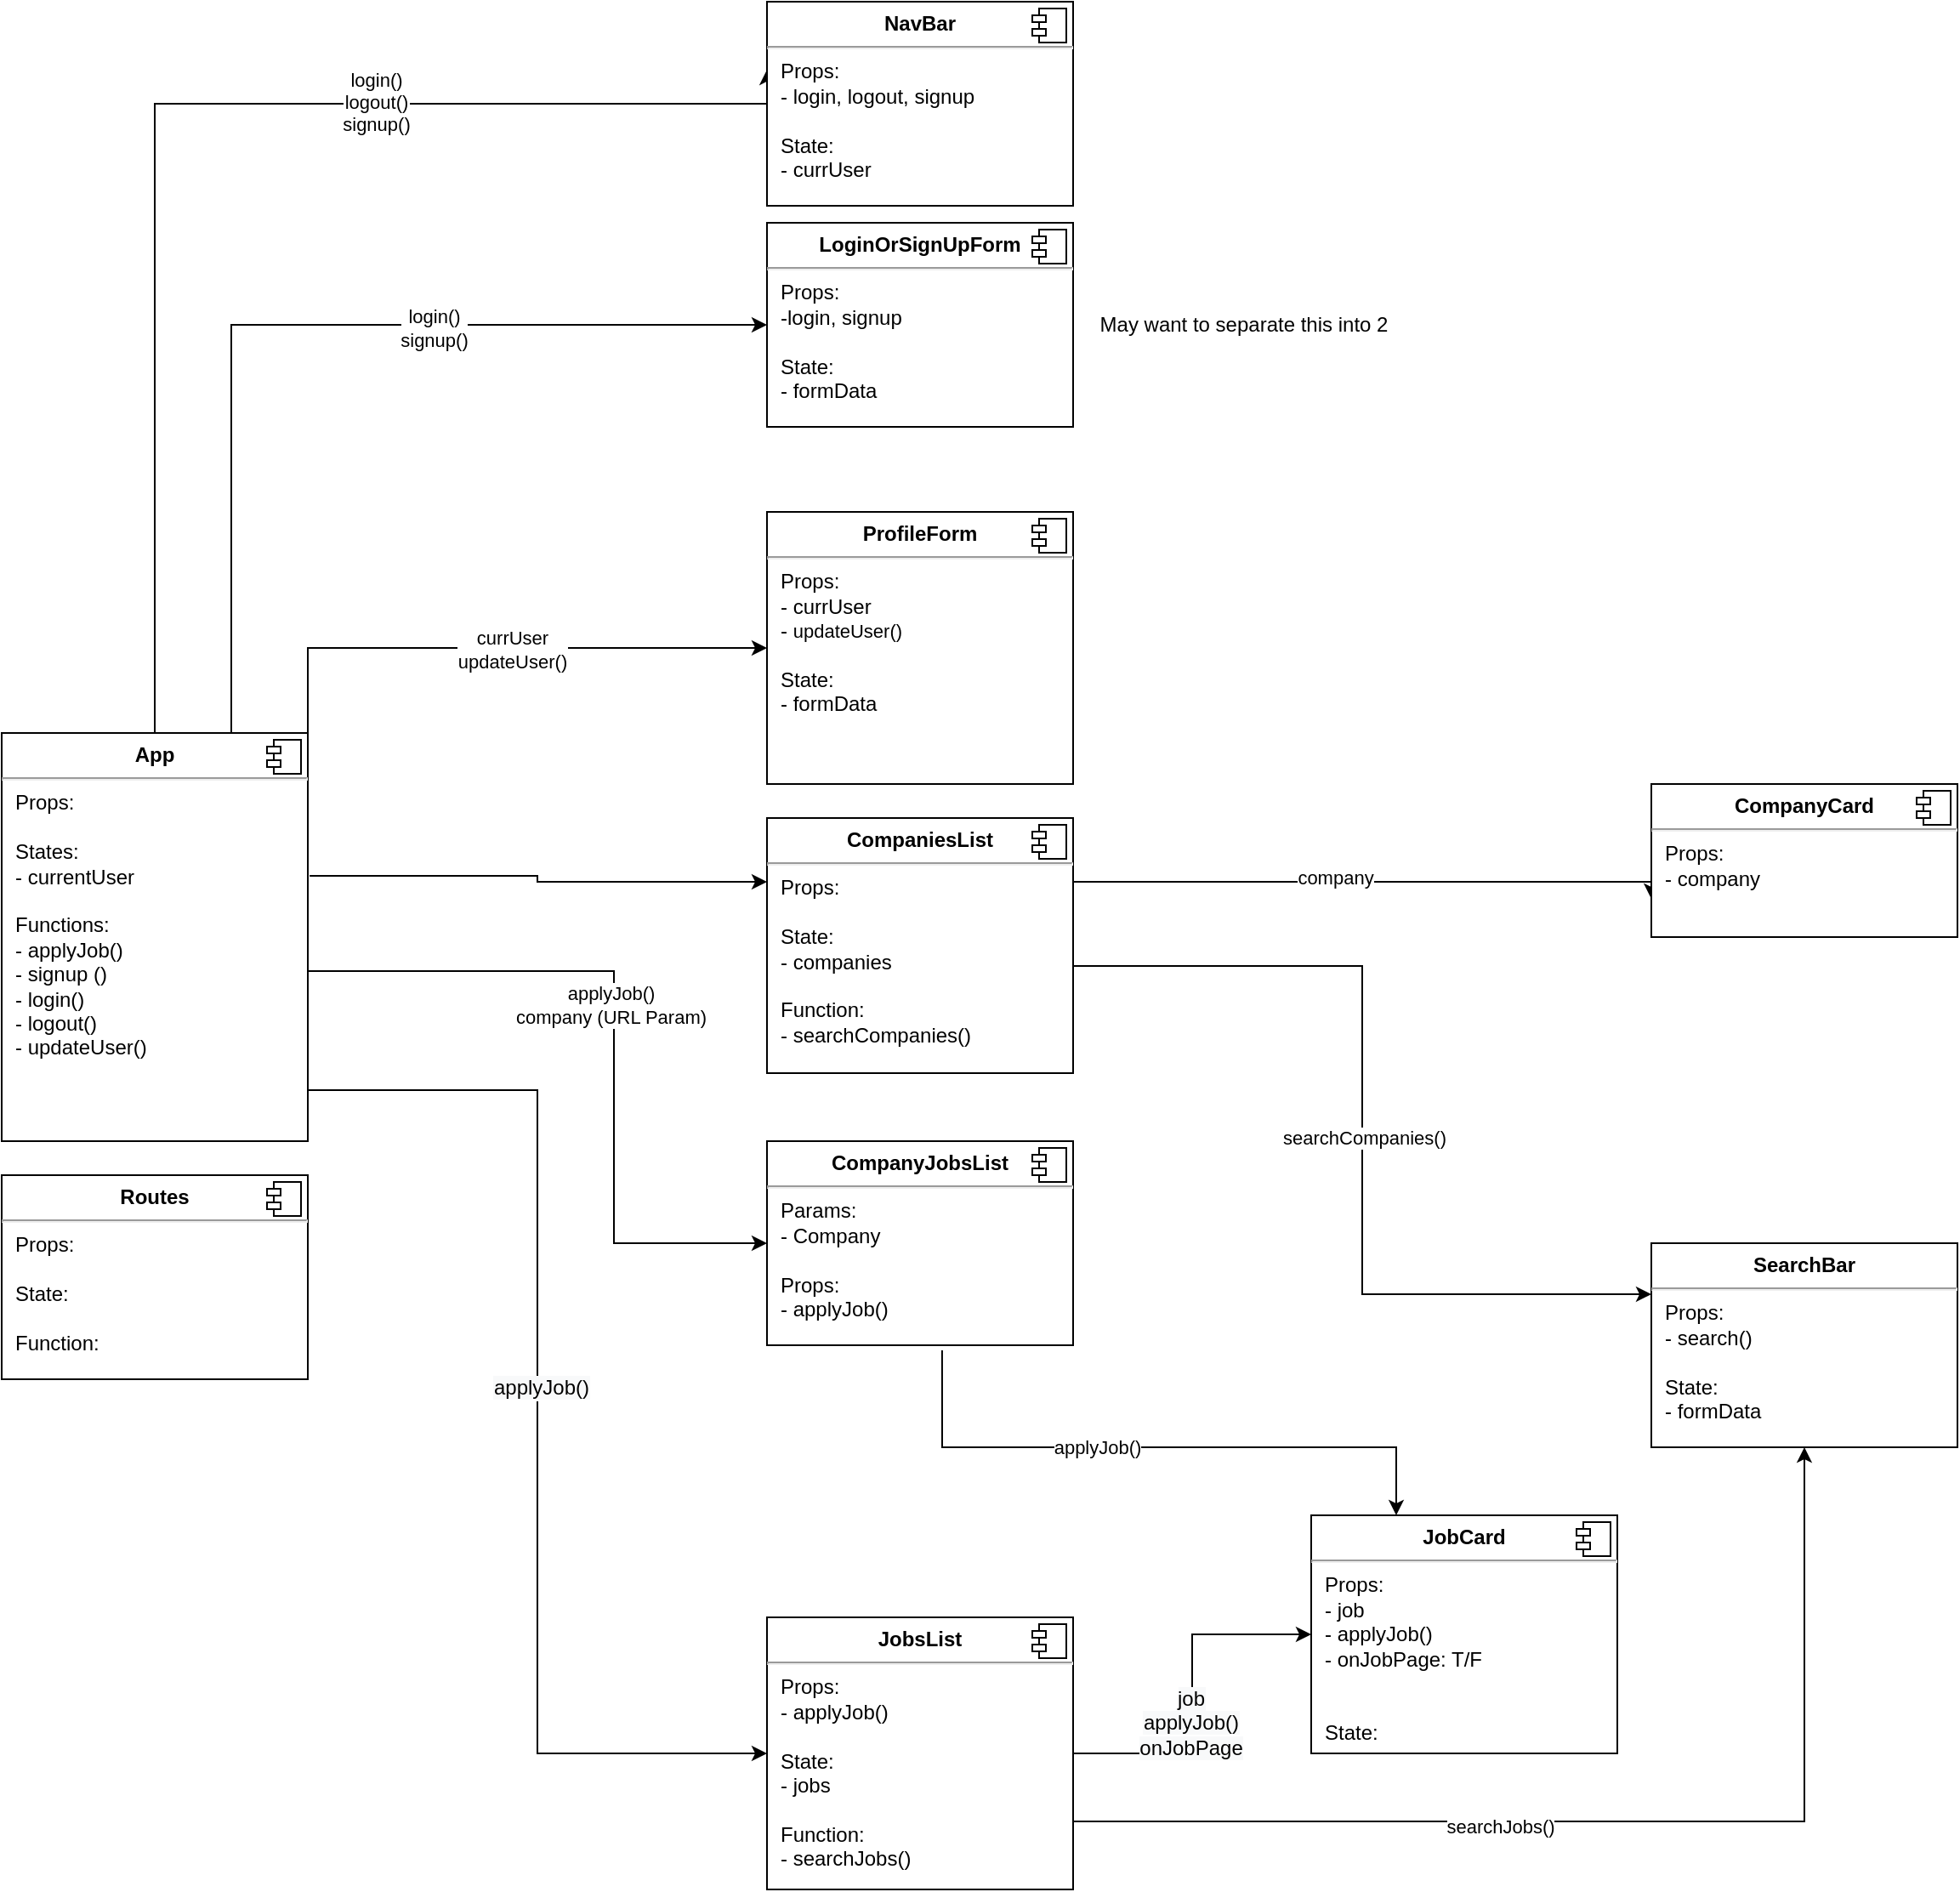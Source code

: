 <mxfile version="13.9.9" type="device"><diagram id="0BmwtcEySQi6ICkx32Ag" name="Page-1"><mxGraphModel dx="2095" dy="1227" grid="1" gridSize="10" guides="1" tooltips="1" connect="1" arrows="1" fold="1" page="1" pageScale="1" pageWidth="1200" pageHeight="1920" math="0" shadow="0"><root><mxCell id="0"/><mxCell id="1" parent="0"/><mxCell id="6CmVZ3AfxUf5qQqAX9dA-24" style="edgeStyle=orthogonalEdgeStyle;rounded=0;orthogonalLoop=1;jettySize=auto;html=1;entryX=0;entryY=0.333;entryDx=0;entryDy=0;entryPerimeter=0;" edge="1" parent="1" source="6CmVZ3AfxUf5qQqAX9dA-1" target="6CmVZ3AfxUf5qQqAX9dA-22"><mxGeometry relative="1" as="geometry"><Array as="points"><mxPoint x="120" y="90"/></Array></mxGeometry></mxCell><mxCell id="6CmVZ3AfxUf5qQqAX9dA-25" value="login()&lt;br&gt;logout()&lt;br&gt;signup()" style="edgeLabel;html=1;align=center;verticalAlign=middle;resizable=0;points=[];" vertex="1" connectable="0" parent="6CmVZ3AfxUf5qQqAX9dA-24"><mxGeometry x="0.333" y="1" relative="1" as="geometry"><mxPoint as="offset"/></mxGeometry></mxCell><mxCell id="6CmVZ3AfxUf5qQqAX9dA-26" style="edgeStyle=orthogonalEdgeStyle;rounded=0;orthogonalLoop=1;jettySize=auto;html=1;exitX=0.75;exitY=0;exitDx=0;exitDy=0;entryX=0;entryY=0.5;entryDx=0;entryDy=0;" edge="1" parent="1" source="6CmVZ3AfxUf5qQqAX9dA-1" target="6CmVZ3AfxUf5qQqAX9dA-11"><mxGeometry relative="1" as="geometry"/></mxCell><mxCell id="6CmVZ3AfxUf5qQqAX9dA-27" value="login()&lt;br&gt;signup()" style="edgeLabel;html=1;align=center;verticalAlign=middle;resizable=0;points=[];" vertex="1" connectable="0" parent="6CmVZ3AfxUf5qQqAX9dA-26"><mxGeometry x="0.291" y="-2" relative="1" as="geometry"><mxPoint as="offset"/></mxGeometry></mxCell><mxCell id="6CmVZ3AfxUf5qQqAX9dA-30" style="edgeStyle=orthogonalEdgeStyle;rounded=0;orthogonalLoop=1;jettySize=auto;html=1;exitX=1;exitY=0;exitDx=0;exitDy=0;entryX=0;entryY=0.5;entryDx=0;entryDy=0;" edge="1" parent="1" source="6CmVZ3AfxUf5qQqAX9dA-1" target="6CmVZ3AfxUf5qQqAX9dA-7"><mxGeometry relative="1" as="geometry"/></mxCell><mxCell id="6CmVZ3AfxUf5qQqAX9dA-31" value="currUser&lt;br&gt;updateUser()" style="edgeLabel;html=1;align=center;verticalAlign=middle;resizable=0;points=[];" vertex="1" connectable="0" parent="6CmVZ3AfxUf5qQqAX9dA-30"><mxGeometry x="0.064" y="-1" relative="1" as="geometry"><mxPoint as="offset"/></mxGeometry></mxCell><mxCell id="6CmVZ3AfxUf5qQqAX9dA-32" style="edgeStyle=orthogonalEdgeStyle;rounded=0;orthogonalLoop=1;jettySize=auto;html=1;exitX=1.006;exitY=0.35;exitDx=0;exitDy=0;entryX=0;entryY=0.25;entryDx=0;entryDy=0;exitPerimeter=0;" edge="1" parent="1" source="6CmVZ3AfxUf5qQqAX9dA-1" target="6CmVZ3AfxUf5qQqAX9dA-3"><mxGeometry relative="1" as="geometry"/></mxCell><mxCell id="6CmVZ3AfxUf5qQqAX9dA-36" style="edgeStyle=orthogonalEdgeStyle;rounded=0;orthogonalLoop=1;jettySize=auto;html=1;exitX=1;exitY=0.5;exitDx=0;exitDy=0;entryX=0;entryY=0.5;entryDx=0;entryDy=0;" edge="1" parent="1" source="6CmVZ3AfxUf5qQqAX9dA-1" target="6CmVZ3AfxUf5qQqAX9dA-5"><mxGeometry relative="1" as="geometry"><Array as="points"><mxPoint x="210" y="670"/><mxPoint x="345" y="670"/><mxPoint x="345" y="1060"/></Array></mxGeometry></mxCell><mxCell id="6CmVZ3AfxUf5qQqAX9dA-40" value="&lt;span style=&quot;font-size: 12px ; text-align: left ; background-color: rgb(248 , 249 , 250)&quot;&gt;applyJob()&lt;/span&gt;" style="edgeLabel;html=1;align=center;verticalAlign=middle;resizable=0;points=[];" vertex="1" connectable="0" parent="6CmVZ3AfxUf5qQqAX9dA-36"><mxGeometry x="0.067" y="2" relative="1" as="geometry"><mxPoint as="offset"/></mxGeometry></mxCell><mxCell id="6CmVZ3AfxUf5qQqAX9dA-1" value="&lt;p style=&quot;margin: 0px ; margin-top: 6px ; text-align: center&quot;&gt;&lt;b&gt;App&lt;/b&gt;&lt;/p&gt;&lt;hr&gt;&lt;p style=&quot;margin: 0px ; margin-left: 8px&quot;&gt;Props:&lt;/p&gt;&lt;p style=&quot;margin: 0px ; margin-left: 8px&quot;&gt;&lt;br&gt;&lt;/p&gt;&lt;p style=&quot;margin: 0px ; margin-left: 8px&quot;&gt;States:&lt;/p&gt;&lt;p style=&quot;margin: 0px ; margin-left: 8px&quot;&gt;- currentUser&lt;br&gt;&lt;br&gt;&lt;/p&gt;&lt;p style=&quot;margin: 0px ; margin-left: 8px&quot;&gt;Functions:&lt;/p&gt;&lt;p style=&quot;margin: 0px ; margin-left: 8px&quot;&gt;- applyJob()&lt;/p&gt;&lt;p style=&quot;margin: 0px ; margin-left: 8px&quot;&gt;- signup ()&lt;/p&gt;&lt;p style=&quot;margin: 0px ; margin-left: 8px&quot;&gt;- login()&lt;/p&gt;&lt;p style=&quot;margin: 0px ; margin-left: 8px&quot;&gt;- logout()&lt;/p&gt;&lt;p style=&quot;margin: 0px ; margin-left: 8px&quot;&gt;- updateUser()&lt;/p&gt;&lt;p style=&quot;margin: 0px ; margin-left: 8px&quot;&gt;&lt;br&gt;&lt;/p&gt;" style="align=left;overflow=fill;html=1;dropTarget=0;" vertex="1" parent="1"><mxGeometry x="30" y="460" width="180" height="240" as="geometry"/></mxCell><mxCell id="6CmVZ3AfxUf5qQqAX9dA-2" value="" style="shape=component;jettyWidth=8;jettyHeight=4;" vertex="1" parent="6CmVZ3AfxUf5qQqAX9dA-1"><mxGeometry x="1" width="20" height="20" relative="1" as="geometry"><mxPoint x="-24" y="4" as="offset"/></mxGeometry></mxCell><mxCell id="6CmVZ3AfxUf5qQqAX9dA-38" style="edgeStyle=orthogonalEdgeStyle;rounded=0;orthogonalLoop=1;jettySize=auto;html=1;exitX=1;exitY=0.75;exitDx=0;exitDy=0;" edge="1" parent="1" source="6CmVZ3AfxUf5qQqAX9dA-1" target="6CmVZ3AfxUf5qQqAX9dA-18"><mxGeometry relative="1" as="geometry"><Array as="points"><mxPoint x="210" y="600"/><mxPoint x="390" y="600"/><mxPoint x="390" y="760"/></Array></mxGeometry></mxCell><mxCell id="6CmVZ3AfxUf5qQqAX9dA-48" value="applyJob()&lt;br&gt;company (URL Param)" style="edgeLabel;html=1;align=center;verticalAlign=middle;resizable=0;points=[];" vertex="1" connectable="0" parent="6CmVZ3AfxUf5qQqAX9dA-38"><mxGeometry x="0.021" y="-2" relative="1" as="geometry"><mxPoint as="offset"/></mxGeometry></mxCell><mxCell id="6CmVZ3AfxUf5qQqAX9dA-45" style="edgeStyle=orthogonalEdgeStyle;rounded=0;orthogonalLoop=1;jettySize=auto;html=1;exitX=1;exitY=0.25;exitDx=0;exitDy=0;entryX=0;entryY=0.75;entryDx=0;entryDy=0;" edge="1" parent="1" source="6CmVZ3AfxUf5qQqAX9dA-3" target="6CmVZ3AfxUf5qQqAX9dA-20"><mxGeometry relative="1" as="geometry"><Array as="points"><mxPoint x="1000" y="548"/></Array></mxGeometry></mxCell><mxCell id="6CmVZ3AfxUf5qQqAX9dA-46" value="company" style="edgeLabel;html=1;align=center;verticalAlign=middle;resizable=0;points=[];" vertex="1" connectable="0" parent="6CmVZ3AfxUf5qQqAX9dA-45"><mxGeometry x="-0.124" y="4" relative="1" as="geometry"><mxPoint y="1" as="offset"/></mxGeometry></mxCell><mxCell id="6CmVZ3AfxUf5qQqAX9dA-49" style="edgeStyle=orthogonalEdgeStyle;rounded=0;orthogonalLoop=1;jettySize=auto;html=1;exitX=1;exitY=0.58;exitDx=0;exitDy=0;entryX=0;entryY=0.25;entryDx=0;entryDy=0;exitPerimeter=0;" edge="1" parent="1" source="6CmVZ3AfxUf5qQqAX9dA-3" target="6CmVZ3AfxUf5qQqAX9dA-9"><mxGeometry relative="1" as="geometry"><mxPoint x="660" y="862.5" as="sourcePoint"/></mxGeometry></mxCell><mxCell id="6CmVZ3AfxUf5qQqAX9dA-52" value="searchCompanies()" style="edgeLabel;html=1;align=center;verticalAlign=middle;resizable=0;points=[];" vertex="1" connectable="0" parent="6CmVZ3AfxUf5qQqAX9dA-49"><mxGeometry x="0.011" y="1" relative="1" as="geometry"><mxPoint y="1" as="offset"/></mxGeometry></mxCell><mxCell id="6CmVZ3AfxUf5qQqAX9dA-3" value="&lt;p style=&quot;margin: 0px ; margin-top: 6px ; text-align: center&quot;&gt;&lt;b&gt;CompaniesList&lt;/b&gt;&lt;/p&gt;&lt;hr&gt;&lt;p style=&quot;margin: 0px ; margin-left: 8px&quot;&gt;Props:&lt;/p&gt;&lt;p style=&quot;margin: 0px ; margin-left: 8px&quot;&gt;&lt;br&gt;&lt;/p&gt;&lt;p style=&quot;margin: 0px ; margin-left: 8px&quot;&gt;State:&amp;nbsp;&lt;/p&gt;&lt;p style=&quot;margin: 0px ; margin-left: 8px&quot;&gt;- companies&lt;/p&gt;&lt;p style=&quot;margin: 0px ; margin-left: 8px&quot;&gt;&lt;br&gt;&lt;/p&gt;&lt;p style=&quot;margin: 0px 0px 0px 8px&quot;&gt;Function:&lt;/p&gt;&lt;p style=&quot;margin: 0px 0px 0px 8px&quot;&gt;- searchCompanies()&lt;br&gt;&lt;/p&gt;&lt;p style=&quot;margin: 0px 0px 0px 8px&quot;&gt;&lt;br&gt;&lt;/p&gt;" style="align=left;overflow=fill;html=1;dropTarget=0;" vertex="1" parent="1"><mxGeometry x="480" y="510" width="180" height="150" as="geometry"/></mxCell><mxCell id="6CmVZ3AfxUf5qQqAX9dA-4" value="" style="shape=component;jettyWidth=8;jettyHeight=4;" vertex="1" parent="6CmVZ3AfxUf5qQqAX9dA-3"><mxGeometry x="1" width="20" height="20" relative="1" as="geometry"><mxPoint x="-24" y="4" as="offset"/></mxGeometry></mxCell><mxCell id="6CmVZ3AfxUf5qQqAX9dA-39" style="edgeStyle=orthogonalEdgeStyle;rounded=0;orthogonalLoop=1;jettySize=auto;html=1;exitX=1;exitY=0.5;exitDx=0;exitDy=0;" edge="1" parent="1" source="6CmVZ3AfxUf5qQqAX9dA-5" target="6CmVZ3AfxUf5qQqAX9dA-16"><mxGeometry relative="1" as="geometry"/></mxCell><mxCell id="6CmVZ3AfxUf5qQqAX9dA-41" value="&lt;span style=&quot;font-size: 12px ; text-align: left ; background-color: rgb(248 , 249 , 250)&quot;&gt;job&lt;br&gt;applyJob()&lt;br&gt;onJobPage&lt;br&gt;&lt;/span&gt;" style="edgeLabel;html=1;align=center;verticalAlign=middle;resizable=0;points=[];" vertex="1" connectable="0" parent="6CmVZ3AfxUf5qQqAX9dA-39"><mxGeometry x="-0.157" y="1" relative="1" as="geometry"><mxPoint as="offset"/></mxGeometry></mxCell><mxCell id="6CmVZ3AfxUf5qQqAX9dA-50" style="edgeStyle=orthogonalEdgeStyle;rounded=0;orthogonalLoop=1;jettySize=auto;html=1;exitX=1;exitY=0.25;exitDx=0;exitDy=0;entryX=0.5;entryY=1;entryDx=0;entryDy=0;" edge="1" parent="1" source="6CmVZ3AfxUf5qQqAX9dA-5" target="6CmVZ3AfxUf5qQqAX9dA-9"><mxGeometry relative="1" as="geometry"><Array as="points"><mxPoint x="660" y="1100"/><mxPoint x="1090" y="1100"/></Array></mxGeometry></mxCell><mxCell id="6CmVZ3AfxUf5qQqAX9dA-51" value="searchJobs()" style="edgeLabel;html=1;align=center;verticalAlign=middle;resizable=0;points=[];" vertex="1" connectable="0" parent="6CmVZ3AfxUf5qQqAX9dA-50"><mxGeometry x="-0.094" y="-3" relative="1" as="geometry"><mxPoint as="offset"/></mxGeometry></mxCell><mxCell id="6CmVZ3AfxUf5qQqAX9dA-5" value="&lt;p style=&quot;margin: 0px ; margin-top: 6px ; text-align: center&quot;&gt;&lt;b&gt;JobsList&lt;/b&gt;&lt;/p&gt;&lt;hr&gt;&lt;p style=&quot;margin: 0px 0px 0px 8px&quot;&gt;Props:&lt;/p&gt;&lt;p style=&quot;margin: 0px 0px 0px 8px&quot;&gt;- applyJob()&lt;/p&gt;&lt;p style=&quot;margin: 0px 0px 0px 8px&quot;&gt;&lt;br&gt;&lt;/p&gt;&lt;p style=&quot;margin: 0px 0px 0px 8px&quot;&gt;State:&amp;nbsp;&lt;/p&gt;&lt;p style=&quot;margin: 0px 0px 0px 8px&quot;&gt;- jobs&lt;/p&gt;&lt;p style=&quot;margin: 0px 0px 0px 8px&quot;&gt;&lt;br&gt;&lt;/p&gt;&lt;p style=&quot;margin: 0px 0px 0px 8px&quot;&gt;Function:&lt;/p&gt;&lt;p style=&quot;margin: 0px 0px 0px 8px&quot;&gt;- searchJobs()&lt;/p&gt;" style="align=left;overflow=fill;html=1;dropTarget=0;" vertex="1" parent="1"><mxGeometry x="480" y="980" width="180" height="160" as="geometry"/></mxCell><mxCell id="6CmVZ3AfxUf5qQqAX9dA-6" value="" style="shape=component;jettyWidth=8;jettyHeight=4;" vertex="1" parent="6CmVZ3AfxUf5qQqAX9dA-5"><mxGeometry x="1" width="20" height="20" relative="1" as="geometry"><mxPoint x="-24" y="4" as="offset"/></mxGeometry></mxCell><mxCell id="6CmVZ3AfxUf5qQqAX9dA-7" value="&lt;p style=&quot;margin: 0px ; margin-top: 6px ; text-align: center&quot;&gt;&lt;b&gt;ProfileForm&lt;/b&gt;&lt;/p&gt;&lt;hr&gt;&lt;p style=&quot;margin: 0px ; margin-left: 8px&quot;&gt;Props:&lt;/p&gt;&lt;p style=&quot;margin: 0px ; margin-left: 8px&quot;&gt;- currUser&lt;/p&gt;&lt;p style=&quot;margin: 0px ; margin-left: 8px&quot;&gt;-&amp;nbsp;&lt;span style=&quot;background-color: rgb(255 , 255 , 255) ; font-size: 11px&quot;&gt;updateUser()&lt;/span&gt;&lt;/p&gt;&lt;p style=&quot;margin: 0px ; margin-left: 8px&quot;&gt;&lt;br&gt;&lt;/p&gt;&lt;p style=&quot;margin: 0px ; margin-left: 8px&quot;&gt;State:&lt;/p&gt;&lt;p style=&quot;margin: 0px ; margin-left: 8px&quot;&gt;- formData&lt;/p&gt;" style="align=left;overflow=fill;html=1;dropTarget=0;" vertex="1" parent="1"><mxGeometry x="480" y="330" width="180" height="160" as="geometry"/></mxCell><mxCell id="6CmVZ3AfxUf5qQqAX9dA-8" value="" style="shape=component;jettyWidth=8;jettyHeight=4;" vertex="1" parent="6CmVZ3AfxUf5qQqAX9dA-7"><mxGeometry x="1" width="20" height="20" relative="1" as="geometry"><mxPoint x="-24" y="4" as="offset"/></mxGeometry></mxCell><mxCell id="6CmVZ3AfxUf5qQqAX9dA-9" value="&lt;p style=&quot;margin: 0px ; margin-top: 6px ; text-align: center&quot;&gt;&lt;b&gt;SearchBar&lt;/b&gt;&lt;/p&gt;&lt;hr&gt;&lt;p style=&quot;margin: 0px ; margin-left: 8px&quot;&gt;Props:&lt;/p&gt;&lt;p style=&quot;margin: 0px ; margin-left: 8px&quot;&gt;- search()&lt;/p&gt;&lt;p style=&quot;margin: 0px ; margin-left: 8px&quot;&gt;&lt;br&gt;&lt;/p&gt;&lt;p style=&quot;margin: 0px ; margin-left: 8px&quot;&gt;State:&lt;/p&gt;&lt;p style=&quot;margin: 0px ; margin-left: 8px&quot;&gt;- formData&lt;/p&gt;" style="align=left;overflow=fill;html=1;dropTarget=0;" vertex="1" parent="1"><mxGeometry x="1000" y="760" width="180" height="120" as="geometry"/></mxCell><mxCell id="6CmVZ3AfxUf5qQqAX9dA-11" value="&lt;p style=&quot;margin: 0px ; margin-top: 6px ; text-align: center&quot;&gt;&lt;b&gt;LoginOrSignUpForm&lt;/b&gt;&lt;/p&gt;&lt;hr&gt;&lt;p style=&quot;margin: 0px ; margin-left: 8px&quot;&gt;Props:&lt;/p&gt;&lt;p style=&quot;margin: 0px ; margin-left: 8px&quot;&gt;-login, signup&lt;/p&gt;&lt;p style=&quot;margin: 0px ; margin-left: 8px&quot;&gt;&lt;br&gt;&lt;/p&gt;&lt;p style=&quot;margin: 0px ; margin-left: 8px&quot;&gt;State:&lt;/p&gt;&lt;p style=&quot;margin: 0px ; margin-left: 8px&quot;&gt;- formData&lt;/p&gt;" style="align=left;overflow=fill;html=1;dropTarget=0;" vertex="1" parent="1"><mxGeometry x="480" y="160" width="180" height="120" as="geometry"/></mxCell><mxCell id="6CmVZ3AfxUf5qQqAX9dA-12" value="" style="shape=component;jettyWidth=8;jettyHeight=4;" vertex="1" parent="6CmVZ3AfxUf5qQqAX9dA-11"><mxGeometry x="1" width="20" height="20" relative="1" as="geometry"><mxPoint x="-24" y="4" as="offset"/></mxGeometry></mxCell><mxCell id="6CmVZ3AfxUf5qQqAX9dA-16" value="&lt;p style=&quot;margin: 0px ; margin-top: 6px ; text-align: center&quot;&gt;&lt;b&gt;JobCard&lt;/b&gt;&lt;/p&gt;&lt;hr&gt;&lt;p style=&quot;margin: 0px ; margin-left: 8px&quot;&gt;Props:&lt;/p&gt;&lt;p style=&quot;margin: 0px ; margin-left: 8px&quot;&gt;- job&lt;/p&gt;&lt;p style=&quot;margin: 0px ; margin-left: 8px&quot;&gt;- applyJob()&lt;/p&gt;&lt;p style=&quot;margin: 0px ; margin-left: 8px&quot;&gt;- onJobPage: T/F&lt;/p&gt;&lt;p style=&quot;margin: 0px ; margin-left: 8px&quot;&gt;&lt;br&gt;&lt;/p&gt;&lt;p style=&quot;margin: 0px ; margin-left: 8px&quot;&gt;&lt;br&gt;&lt;/p&gt;&lt;p style=&quot;margin: 0px ; margin-left: 8px&quot;&gt;State:&lt;br&gt;&lt;br&gt;&lt;/p&gt;" style="align=left;overflow=fill;html=1;dropTarget=0;" vertex="1" parent="1"><mxGeometry x="800" y="920" width="180" height="140" as="geometry"/></mxCell><mxCell id="6CmVZ3AfxUf5qQqAX9dA-17" value="" style="shape=component;jettyWidth=8;jettyHeight=4;" vertex="1" parent="6CmVZ3AfxUf5qQqAX9dA-16"><mxGeometry x="1" width="20" height="20" relative="1" as="geometry"><mxPoint x="-24" y="4" as="offset"/></mxGeometry></mxCell><mxCell id="6CmVZ3AfxUf5qQqAX9dA-43" style="edgeStyle=orthogonalEdgeStyle;rounded=0;orthogonalLoop=1;jettySize=auto;html=1;exitX=0.572;exitY=1.025;exitDx=0;exitDy=0;exitPerimeter=0;" edge="1" parent="1" source="6CmVZ3AfxUf5qQqAX9dA-18"><mxGeometry relative="1" as="geometry"><mxPoint x="610" y="900" as="sourcePoint"/><mxPoint x="850" y="920" as="targetPoint"/><Array as="points"><mxPoint x="583" y="880"/><mxPoint x="850" y="880"/></Array></mxGeometry></mxCell><mxCell id="6CmVZ3AfxUf5qQqAX9dA-44" value="applyJob()" style="edgeLabel;html=1;align=center;verticalAlign=middle;resizable=0;points=[];" vertex="1" connectable="0" parent="6CmVZ3AfxUf5qQqAX9dA-43"><mxGeometry x="-0.187" relative="1" as="geometry"><mxPoint as="offset"/></mxGeometry></mxCell><mxCell id="6CmVZ3AfxUf5qQqAX9dA-18" value="&lt;p style=&quot;margin: 0px ; margin-top: 6px ; text-align: center&quot;&gt;&lt;b&gt;CompanyJobsList&lt;/b&gt;&lt;/p&gt;&lt;hr&gt;&lt;p style=&quot;margin: 0px ; margin-left: 8px&quot;&gt;Params:&lt;/p&gt;&lt;p style=&quot;margin: 0px ; margin-left: 8px&quot;&gt;- Company&lt;/p&gt;&lt;p style=&quot;margin: 0px ; margin-left: 8px&quot;&gt;&lt;br&gt;&lt;/p&gt;&lt;p style=&quot;margin: 0px ; margin-left: 8px&quot;&gt;Props:&lt;/p&gt;&lt;p style=&quot;margin: 0px ; margin-left: 8px&quot;&gt;- applyJob()&lt;/p&gt;&lt;p style=&quot;margin: 0px ; margin-left: 8px&quot;&gt;&lt;br&gt;&lt;/p&gt;&lt;p style=&quot;margin: 0px ; margin-left: 8px&quot;&gt;&lt;br&gt;&lt;/p&gt;&lt;p style=&quot;margin: 0px ; margin-left: 8px&quot;&gt;&amp;nbsp;&lt;/p&gt;" style="align=left;overflow=fill;html=1;dropTarget=0;" vertex="1" parent="1"><mxGeometry x="480" y="700" width="180" height="120" as="geometry"/></mxCell><mxCell id="6CmVZ3AfxUf5qQqAX9dA-19" value="" style="shape=component;jettyWidth=8;jettyHeight=4;" vertex="1" parent="6CmVZ3AfxUf5qQqAX9dA-18"><mxGeometry x="1" width="20" height="20" relative="1" as="geometry"><mxPoint x="-24" y="4" as="offset"/></mxGeometry></mxCell><mxCell id="6CmVZ3AfxUf5qQqAX9dA-20" value="&lt;p style=&quot;margin: 0px ; margin-top: 6px ; text-align: center&quot;&gt;&lt;b&gt;CompanyCard&lt;/b&gt;&lt;/p&gt;&lt;hr&gt;&lt;p style=&quot;margin: 0px ; margin-left: 8px&quot;&gt;Props:&lt;/p&gt;&lt;p style=&quot;margin: 0px ; margin-left: 8px&quot;&gt;- company&lt;/p&gt;" style="align=left;overflow=fill;html=1;dropTarget=0;" vertex="1" parent="1"><mxGeometry x="1000" y="490" width="180" height="90" as="geometry"/></mxCell><mxCell id="6CmVZ3AfxUf5qQqAX9dA-21" value="" style="shape=component;jettyWidth=8;jettyHeight=4;" vertex="1" parent="6CmVZ3AfxUf5qQqAX9dA-20"><mxGeometry x="1" width="20" height="20" relative="1" as="geometry"><mxPoint x="-24" y="4" as="offset"/></mxGeometry></mxCell><mxCell id="6CmVZ3AfxUf5qQqAX9dA-22" value="&lt;p style=&quot;margin: 0px ; margin-top: 6px ; text-align: center&quot;&gt;&lt;b&gt;NavBar&lt;/b&gt;&lt;/p&gt;&lt;hr&gt;&lt;p style=&quot;margin: 0px ; margin-left: 8px&quot;&gt;Props:&lt;/p&gt;&lt;p style=&quot;margin: 0px ; margin-left: 8px&quot;&gt;- login, logout, signup&lt;/p&gt;&lt;p style=&quot;margin: 0px ; margin-left: 8px&quot;&gt;&lt;br&gt;&lt;/p&gt;&lt;p style=&quot;margin: 0px ; margin-left: 8px&quot;&gt;State:&lt;/p&gt;&lt;p style=&quot;margin: 0px ; margin-left: 8px&quot;&gt;- currUser&lt;/p&gt;" style="align=left;overflow=fill;html=1;dropTarget=0;" vertex="1" parent="1"><mxGeometry x="480" y="30" width="180" height="120" as="geometry"/></mxCell><mxCell id="6CmVZ3AfxUf5qQqAX9dA-23" value="" style="shape=component;jettyWidth=8;jettyHeight=4;" vertex="1" parent="6CmVZ3AfxUf5qQqAX9dA-22"><mxGeometry x="1" width="20" height="20" relative="1" as="geometry"><mxPoint x="-24" y="4" as="offset"/></mxGeometry></mxCell><mxCell id="6CmVZ3AfxUf5qQqAX9dA-34" value="&lt;p style=&quot;margin: 0px ; margin-top: 6px ; text-align: center&quot;&gt;&lt;b&gt;Routes&lt;/b&gt;&lt;/p&gt;&lt;hr&gt;&lt;p style=&quot;margin: 0px 0px 0px 8px&quot;&gt;Props:&lt;/p&gt;&lt;p style=&quot;margin: 0px 0px 0px 8px&quot;&gt;&lt;br&gt;&lt;/p&gt;&lt;p style=&quot;margin: 0px 0px 0px 8px&quot;&gt;State:&amp;nbsp;&lt;/p&gt;&lt;p style=&quot;margin: 0px 0px 0px 8px&quot;&gt;&lt;br&gt;&lt;/p&gt;&lt;p style=&quot;margin: 0px 0px 0px 8px&quot;&gt;Function:&lt;/p&gt;" style="align=left;overflow=fill;html=1;dropTarget=0;" vertex="1" parent="1"><mxGeometry x="30" y="720" width="180" height="120" as="geometry"/></mxCell><mxCell id="6CmVZ3AfxUf5qQqAX9dA-35" value="" style="shape=component;jettyWidth=8;jettyHeight=4;" vertex="1" parent="6CmVZ3AfxUf5qQqAX9dA-34"><mxGeometry x="1" width="20" height="20" relative="1" as="geometry"><mxPoint x="-24" y="4" as="offset"/></mxGeometry></mxCell><mxCell id="6CmVZ3AfxUf5qQqAX9dA-57" value="May want to separate this into 2" style="text;html=1;align=center;verticalAlign=middle;resizable=0;points=[];autosize=1;" vertex="1" parent="1"><mxGeometry x="670" y="210" width="180" height="20" as="geometry"/></mxCell></root></mxGraphModel></diagram></mxfile>